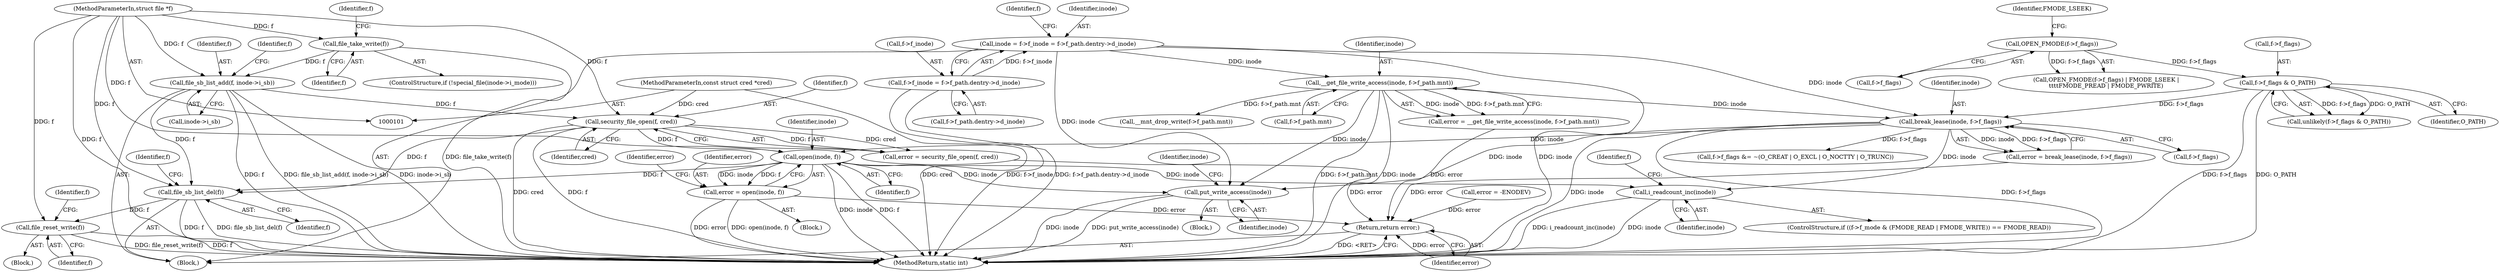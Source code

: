 digraph "0_linux_eee5cc2702929fd41cce28058dc6d6717f723f87_9@API" {
"1000262" [label="(Call,open(inode, f))"];
"1000239" [label="(Call,break_lease(inode, f->f_flags))"];
"1000140" [label="(Call,inode = f->f_inode = f->f_path.dentry->d_inode)"];
"1000142" [label="(Call,f->f_inode = f->f_path.dentry->d_inode)"];
"1000162" [label="(Call,__get_file_write_access(inode, f->f_path.mnt))"];
"1000125" [label="(Call,f->f_flags & O_PATH)"];
"1000114" [label="(Call,OPEN_FMODE(f->f_flags))"];
"1000231" [label="(Call,security_file_open(f, cred))"];
"1000187" [label="(Call,file_sb_list_add(f, inode->i_sb))"];
"1000178" [label="(Call,file_take_write(f))"];
"1000102" [label="(MethodParameterIn,struct file *f)"];
"1000104" [label="(MethodParameterIn,const struct cred *cred)"];
"1000260" [label="(Call,error = open(inode, f))"];
"1000362" [label="(Return,return error;)"];
"1000278" [label="(Call,i_readcount_inc(inode))"];
"1000311" [label="(Call,file_sb_list_del(f))"];
"1000329" [label="(Call,file_reset_write(f))"];
"1000320" [label="(Call,put_write_access(inode))"];
"1000160" [label="(Call,error = __get_file_write_access(inode, f->f_path.mnt))"];
"1000240" [label="(Identifier,inode)"];
"1000119" [label="(Identifier,FMODE_LSEEK)"];
"1000268" [label="(ControlStructure,if ((f->f_mode & (FMODE_READ | FMODE_WRITE)) == FMODE_READ))"];
"1000224" [label="(Call,error = -ENODEV)"];
"1000263" [label="(Identifier,inode)"];
"1000104" [label="(MethodParameterIn,const struct cred *cred)"];
"1000129" [label="(Identifier,O_PATH)"];
"1000156" [label="(Identifier,f)"];
"1000146" [label="(Call,f->f_path.dentry->d_inode)"];
"1000163" [label="(Identifier,inode)"];
"1000261" [label="(Identifier,error)"];
"1000311" [label="(Call,file_sb_list_del(f))"];
"1000331" [label="(Call,__mnt_drop_write(f->f_path.mnt))"];
"1000187" [label="(Call,file_sb_list_add(f, inode->i_sb))"];
"1000115" [label="(Call,f->f_flags)"];
"1000326" [label="(Identifier,inode)"];
"1000142" [label="(Call,f->f_inode = f->f_path.dentry->d_inode)"];
"1000320" [label="(Call,put_write_access(inode))"];
"1000162" [label="(Call,__get_file_write_access(inode, f->f_path.mnt))"];
"1000279" [label="(Identifier,inode)"];
"1000280" [label="(Call,f->f_flags &= ~(O_CREAT | O_EXCL | O_NOCTTY | O_TRUNC))"];
"1000328" [label="(Block,)"];
"1000232" [label="(Identifier,f)"];
"1000266" [label="(Identifier,error)"];
"1000179" [label="(Identifier,f)"];
"1000189" [label="(Call,inode->i_sb)"];
"1000125" [label="(Call,f->f_flags & O_PATH)"];
"1000229" [label="(Call,error = security_file_open(f, cred))"];
"1000334" [label="(Identifier,f)"];
"1000140" [label="(Call,inode = f->f_inode = f->f_path.dentry->d_inode)"];
"1000143" [label="(Call,f->f_inode)"];
"1000188" [label="(Identifier,f)"];
"1000264" [label="(Identifier,f)"];
"1000330" [label="(Identifier,f)"];
"1000364" [label="(MethodReturn,static int)"];
"1000329" [label="(Call,file_reset_write(f))"];
"1000196" [label="(Identifier,f)"];
"1000262" [label="(Call,open(inode, f))"];
"1000239" [label="(Call,break_lease(inode, f->f_flags))"];
"1000282" [label="(Identifier,f)"];
"1000363" [label="(Identifier,error)"];
"1000312" [label="(Identifier,f)"];
"1000260" [label="(Call,error = open(inode, f))"];
"1000102" [label="(MethodParameterIn,struct file *f)"];
"1000278" [label="(Call,i_readcount_inc(inode))"];
"1000164" [label="(Call,f->f_path.mnt)"];
"1000178" [label="(Call,file_take_write(f))"];
"1000172" [label="(ControlStructure,if (!special_file(inode->i_mode)))"];
"1000113" [label="(Call,OPEN_FMODE(f->f_flags) | FMODE_LSEEK |\n\t\t\t\tFMODE_PREAD | FMODE_PWRITE)"];
"1000141" [label="(Identifier,inode)"];
"1000182" [label="(Identifier,f)"];
"1000241" [label="(Call,f->f_flags)"];
"1000233" [label="(Identifier,cred)"];
"1000114" [label="(Call,OPEN_FMODE(f->f_flags))"];
"1000126" [label="(Call,f->f_flags)"];
"1000259" [label="(Block,)"];
"1000105" [label="(Block,)"];
"1000316" [label="(Identifier,f)"];
"1000319" [label="(Block,)"];
"1000321" [label="(Identifier,inode)"];
"1000237" [label="(Call,error = break_lease(inode, f->f_flags))"];
"1000362" [label="(Return,return error;)"];
"1000231" [label="(Call,security_file_open(f, cred))"];
"1000124" [label="(Call,unlikely(f->f_flags & O_PATH))"];
"1000262" -> "1000260"  [label="AST: "];
"1000262" -> "1000264"  [label="CFG: "];
"1000263" -> "1000262"  [label="AST: "];
"1000264" -> "1000262"  [label="AST: "];
"1000260" -> "1000262"  [label="CFG: "];
"1000262" -> "1000364"  [label="DDG: inode"];
"1000262" -> "1000364"  [label="DDG: f"];
"1000262" -> "1000260"  [label="DDG: inode"];
"1000262" -> "1000260"  [label="DDG: f"];
"1000239" -> "1000262"  [label="DDG: inode"];
"1000231" -> "1000262"  [label="DDG: f"];
"1000102" -> "1000262"  [label="DDG: f"];
"1000262" -> "1000278"  [label="DDG: inode"];
"1000262" -> "1000311"  [label="DDG: f"];
"1000262" -> "1000320"  [label="DDG: inode"];
"1000239" -> "1000237"  [label="AST: "];
"1000239" -> "1000241"  [label="CFG: "];
"1000240" -> "1000239"  [label="AST: "];
"1000241" -> "1000239"  [label="AST: "];
"1000237" -> "1000239"  [label="CFG: "];
"1000239" -> "1000364"  [label="DDG: inode"];
"1000239" -> "1000364"  [label="DDG: f->f_flags"];
"1000239" -> "1000237"  [label="DDG: inode"];
"1000239" -> "1000237"  [label="DDG: f->f_flags"];
"1000140" -> "1000239"  [label="DDG: inode"];
"1000162" -> "1000239"  [label="DDG: inode"];
"1000125" -> "1000239"  [label="DDG: f->f_flags"];
"1000239" -> "1000278"  [label="DDG: inode"];
"1000239" -> "1000280"  [label="DDG: f->f_flags"];
"1000239" -> "1000320"  [label="DDG: inode"];
"1000140" -> "1000105"  [label="AST: "];
"1000140" -> "1000142"  [label="CFG: "];
"1000141" -> "1000140"  [label="AST: "];
"1000142" -> "1000140"  [label="AST: "];
"1000156" -> "1000140"  [label="CFG: "];
"1000140" -> "1000364"  [label="DDG: inode"];
"1000142" -> "1000140"  [label="DDG: f->f_inode"];
"1000140" -> "1000162"  [label="DDG: inode"];
"1000140" -> "1000320"  [label="DDG: inode"];
"1000142" -> "1000146"  [label="CFG: "];
"1000143" -> "1000142"  [label="AST: "];
"1000146" -> "1000142"  [label="AST: "];
"1000142" -> "1000364"  [label="DDG: f->f_inode"];
"1000142" -> "1000364"  [label="DDG: f->f_path.dentry->d_inode"];
"1000162" -> "1000160"  [label="AST: "];
"1000162" -> "1000164"  [label="CFG: "];
"1000163" -> "1000162"  [label="AST: "];
"1000164" -> "1000162"  [label="AST: "];
"1000160" -> "1000162"  [label="CFG: "];
"1000162" -> "1000364"  [label="DDG: f->f_path.mnt"];
"1000162" -> "1000364"  [label="DDG: inode"];
"1000162" -> "1000160"  [label="DDG: inode"];
"1000162" -> "1000160"  [label="DDG: f->f_path.mnt"];
"1000162" -> "1000320"  [label="DDG: inode"];
"1000162" -> "1000331"  [label="DDG: f->f_path.mnt"];
"1000125" -> "1000124"  [label="AST: "];
"1000125" -> "1000129"  [label="CFG: "];
"1000126" -> "1000125"  [label="AST: "];
"1000129" -> "1000125"  [label="AST: "];
"1000124" -> "1000125"  [label="CFG: "];
"1000125" -> "1000364"  [label="DDG: f->f_flags"];
"1000125" -> "1000364"  [label="DDG: O_PATH"];
"1000125" -> "1000124"  [label="DDG: f->f_flags"];
"1000125" -> "1000124"  [label="DDG: O_PATH"];
"1000114" -> "1000125"  [label="DDG: f->f_flags"];
"1000114" -> "1000113"  [label="AST: "];
"1000114" -> "1000115"  [label="CFG: "];
"1000115" -> "1000114"  [label="AST: "];
"1000119" -> "1000114"  [label="CFG: "];
"1000114" -> "1000113"  [label="DDG: f->f_flags"];
"1000231" -> "1000229"  [label="AST: "];
"1000231" -> "1000233"  [label="CFG: "];
"1000232" -> "1000231"  [label="AST: "];
"1000233" -> "1000231"  [label="AST: "];
"1000229" -> "1000231"  [label="CFG: "];
"1000231" -> "1000364"  [label="DDG: cred"];
"1000231" -> "1000364"  [label="DDG: f"];
"1000231" -> "1000229"  [label="DDG: f"];
"1000231" -> "1000229"  [label="DDG: cred"];
"1000187" -> "1000231"  [label="DDG: f"];
"1000102" -> "1000231"  [label="DDG: f"];
"1000104" -> "1000231"  [label="DDG: cred"];
"1000231" -> "1000311"  [label="DDG: f"];
"1000187" -> "1000105"  [label="AST: "];
"1000187" -> "1000189"  [label="CFG: "];
"1000188" -> "1000187"  [label="AST: "];
"1000189" -> "1000187"  [label="AST: "];
"1000196" -> "1000187"  [label="CFG: "];
"1000187" -> "1000364"  [label="DDG: f"];
"1000187" -> "1000364"  [label="DDG: file_sb_list_add(f, inode->i_sb)"];
"1000187" -> "1000364"  [label="DDG: inode->i_sb"];
"1000178" -> "1000187"  [label="DDG: f"];
"1000102" -> "1000187"  [label="DDG: f"];
"1000187" -> "1000311"  [label="DDG: f"];
"1000178" -> "1000172"  [label="AST: "];
"1000178" -> "1000179"  [label="CFG: "];
"1000179" -> "1000178"  [label="AST: "];
"1000182" -> "1000178"  [label="CFG: "];
"1000178" -> "1000364"  [label="DDG: file_take_write(f)"];
"1000102" -> "1000178"  [label="DDG: f"];
"1000102" -> "1000101"  [label="AST: "];
"1000102" -> "1000364"  [label="DDG: f"];
"1000102" -> "1000311"  [label="DDG: f"];
"1000102" -> "1000329"  [label="DDG: f"];
"1000104" -> "1000101"  [label="AST: "];
"1000104" -> "1000364"  [label="DDG: cred"];
"1000260" -> "1000259"  [label="AST: "];
"1000261" -> "1000260"  [label="AST: "];
"1000266" -> "1000260"  [label="CFG: "];
"1000260" -> "1000364"  [label="DDG: open(inode, f)"];
"1000260" -> "1000364"  [label="DDG: error"];
"1000260" -> "1000362"  [label="DDG: error"];
"1000362" -> "1000105"  [label="AST: "];
"1000362" -> "1000363"  [label="CFG: "];
"1000363" -> "1000362"  [label="AST: "];
"1000364" -> "1000362"  [label="CFG: "];
"1000362" -> "1000364"  [label="DDG: <RET>"];
"1000363" -> "1000362"  [label="DDG: error"];
"1000224" -> "1000362"  [label="DDG: error"];
"1000237" -> "1000362"  [label="DDG: error"];
"1000229" -> "1000362"  [label="DDG: error"];
"1000160" -> "1000362"  [label="DDG: error"];
"1000278" -> "1000268"  [label="AST: "];
"1000278" -> "1000279"  [label="CFG: "];
"1000279" -> "1000278"  [label="AST: "];
"1000282" -> "1000278"  [label="CFG: "];
"1000278" -> "1000364"  [label="DDG: i_readcount_inc(inode)"];
"1000278" -> "1000364"  [label="DDG: inode"];
"1000311" -> "1000105"  [label="AST: "];
"1000311" -> "1000312"  [label="CFG: "];
"1000312" -> "1000311"  [label="AST: "];
"1000316" -> "1000311"  [label="CFG: "];
"1000311" -> "1000364"  [label="DDG: f"];
"1000311" -> "1000364"  [label="DDG: file_sb_list_del(f)"];
"1000311" -> "1000329"  [label="DDG: f"];
"1000329" -> "1000328"  [label="AST: "];
"1000329" -> "1000330"  [label="CFG: "];
"1000330" -> "1000329"  [label="AST: "];
"1000334" -> "1000329"  [label="CFG: "];
"1000329" -> "1000364"  [label="DDG: file_reset_write(f)"];
"1000329" -> "1000364"  [label="DDG: f"];
"1000320" -> "1000319"  [label="AST: "];
"1000320" -> "1000321"  [label="CFG: "];
"1000321" -> "1000320"  [label="AST: "];
"1000326" -> "1000320"  [label="CFG: "];
"1000320" -> "1000364"  [label="DDG: inode"];
"1000320" -> "1000364"  [label="DDG: put_write_access(inode)"];
}
